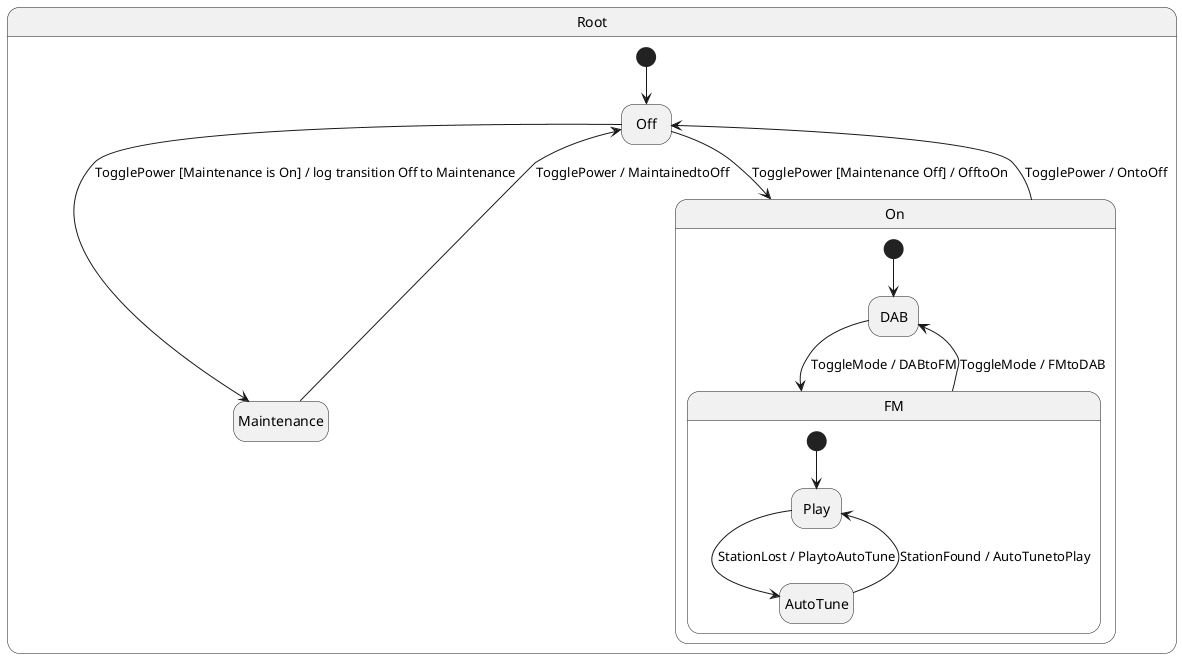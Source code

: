 @startuml
hide empty description

state Root {
    [*] --> Off
    state Off
    Off --> Maintenance : TogglePower [Maintenance is On] / log transition Off to Maintenance
    Off --> On : TogglePower [Maintenance Off] / OfftoOn

    state Maintenance
    Maintenance --> Off : TogglePower / MaintainedtoOff

    state On {
        [*] --> DAB
        state DAB
        DAB --> FM : ToggleMode / DABtoFM

        state FM {
            [*] --> Play
            state Play
            Play --> AutoTune : StationLost / PlaytoAutoTune

            state AutoTune
            AutoTune --> Play : StationFound / AutoTunetoPlay

            FM --> DAB : ToggleMode / FMtoDAB
        }

        On --> Off : TogglePower / OntoOff
    }

}


@enduml
